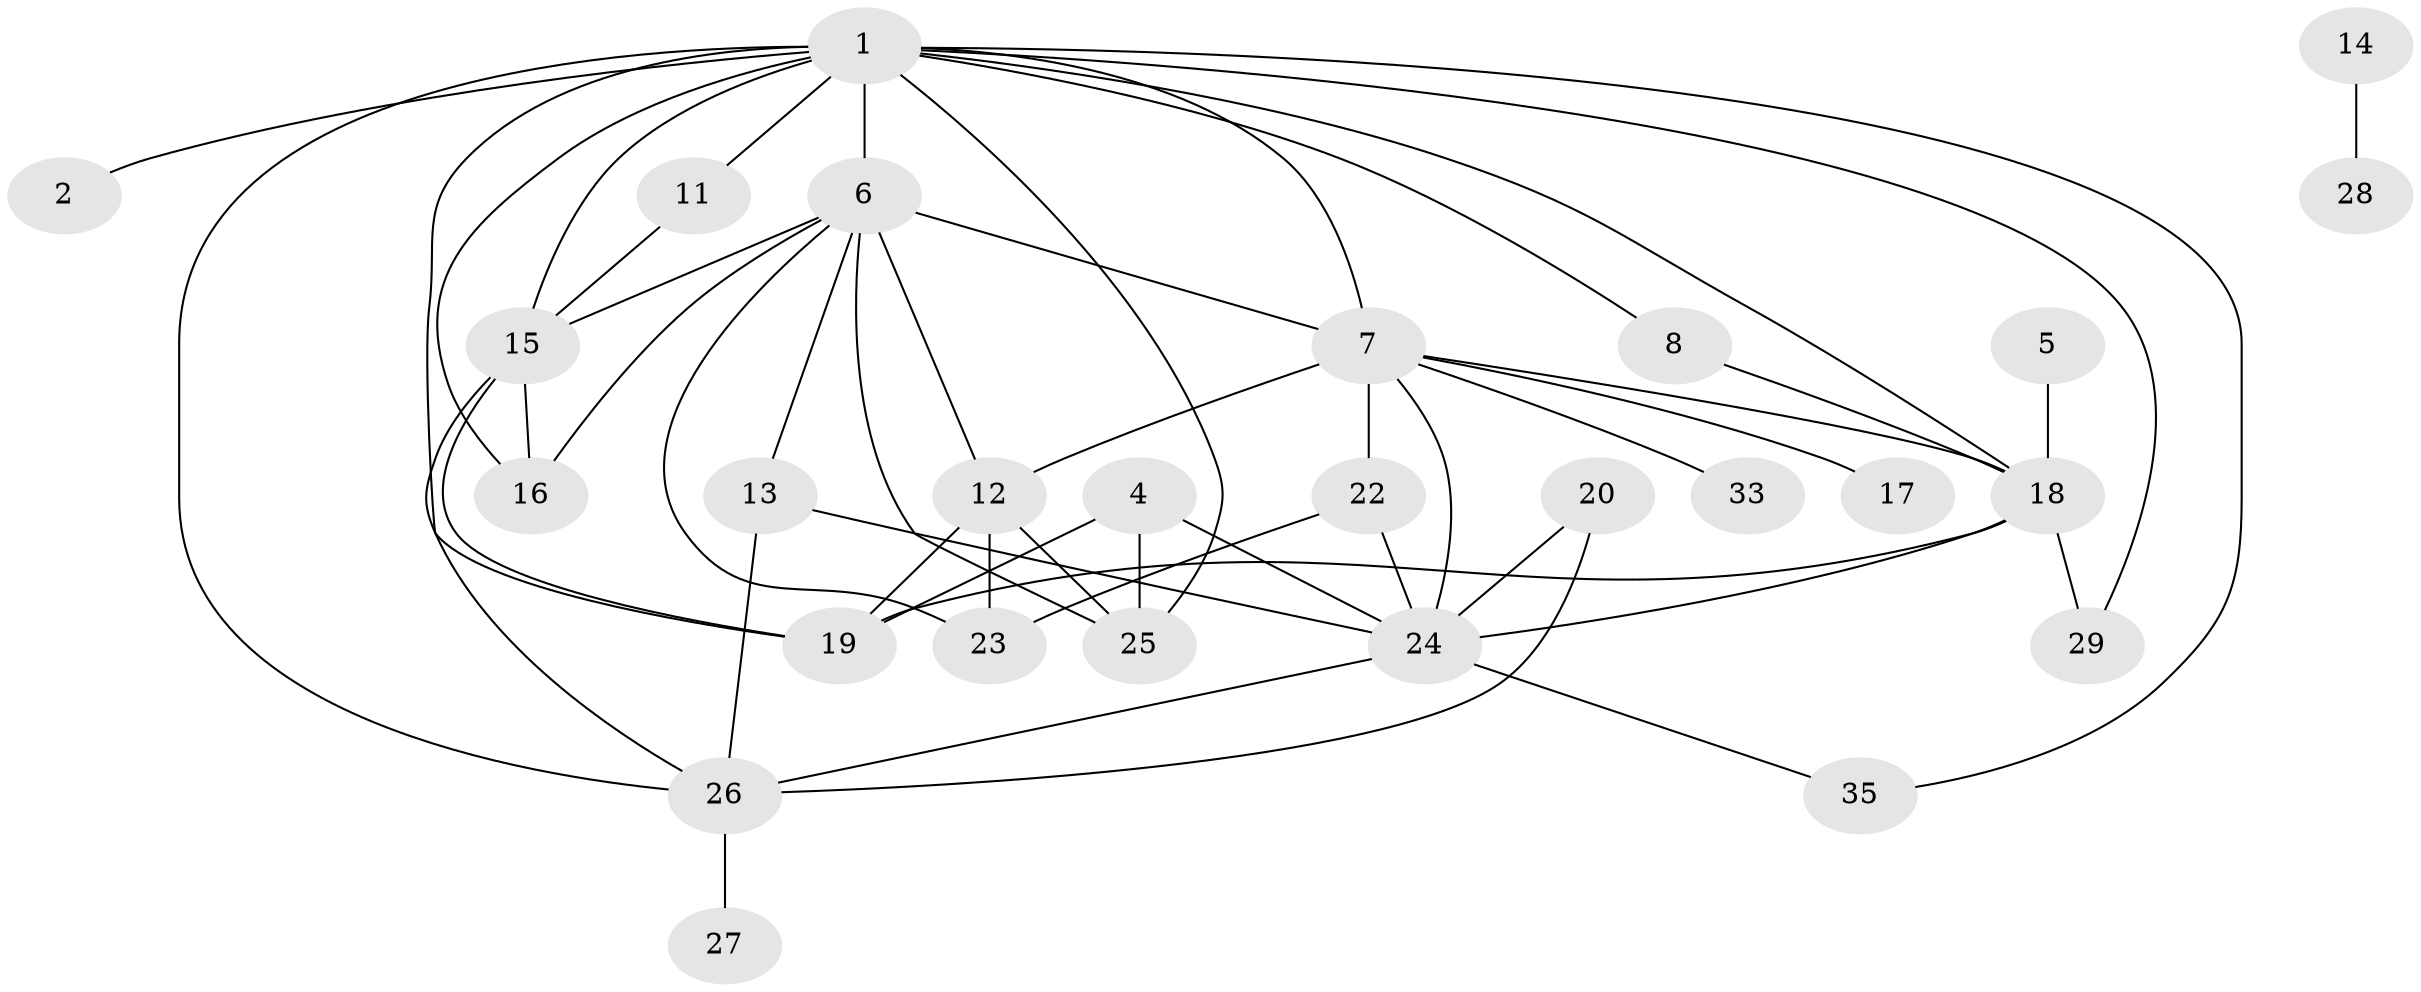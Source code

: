 // original degree distribution, {2: 0.3448275862068966, 3: 0.12931034482758622, 0: 0.0603448275862069, 1: 0.20689655172413793, 4: 0.1810344827586207, 7: 0.008620689655172414, 5: 0.05172413793103448, 6: 0.017241379310344827}
// Generated by graph-tools (version 1.1) at 2025/48/03/04/25 22:48:05]
// undirected, 27 vertices, 51 edges
graph export_dot {
  node [color=gray90,style=filled];
  1;
  2;
  4;
  5;
  6;
  7;
  8;
  11;
  12;
  13;
  14;
  15;
  16;
  17;
  18;
  19;
  20;
  22;
  23;
  24;
  25;
  26;
  27;
  28;
  29;
  33;
  35;
  1 -- 2 [weight=1.0];
  1 -- 6 [weight=2.0];
  1 -- 7 [weight=3.0];
  1 -- 8 [weight=1.0];
  1 -- 11 [weight=1.0];
  1 -- 15 [weight=2.0];
  1 -- 16 [weight=2.0];
  1 -- 18 [weight=1.0];
  1 -- 19 [weight=1.0];
  1 -- 25 [weight=2.0];
  1 -- 26 [weight=1.0];
  1 -- 29 [weight=1.0];
  1 -- 35 [weight=1.0];
  4 -- 19 [weight=1.0];
  4 -- 24 [weight=1.0];
  4 -- 25 [weight=1.0];
  5 -- 18 [weight=1.0];
  6 -- 7 [weight=1.0];
  6 -- 12 [weight=1.0];
  6 -- 13 [weight=1.0];
  6 -- 15 [weight=1.0];
  6 -- 16 [weight=1.0];
  6 -- 23 [weight=1.0];
  6 -- 25 [weight=1.0];
  7 -- 12 [weight=1.0];
  7 -- 17 [weight=1.0];
  7 -- 18 [weight=2.0];
  7 -- 22 [weight=1.0];
  7 -- 24 [weight=1.0];
  7 -- 33 [weight=1.0];
  8 -- 18 [weight=1.0];
  11 -- 15 [weight=1.0];
  12 -- 19 [weight=1.0];
  12 -- 23 [weight=1.0];
  12 -- 25 [weight=1.0];
  13 -- 24 [weight=1.0];
  13 -- 26 [weight=1.0];
  14 -- 28 [weight=1.0];
  15 -- 16 [weight=1.0];
  15 -- 19 [weight=2.0];
  15 -- 26 [weight=1.0];
  18 -- 19 [weight=1.0];
  18 -- 24 [weight=1.0];
  18 -- 29 [weight=1.0];
  20 -- 24 [weight=1.0];
  20 -- 26 [weight=1.0];
  22 -- 23 [weight=1.0];
  22 -- 24 [weight=1.0];
  24 -- 26 [weight=1.0];
  24 -- 35 [weight=1.0];
  26 -- 27 [weight=1.0];
}
